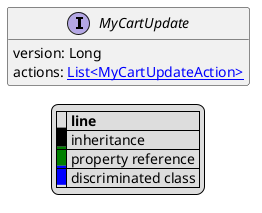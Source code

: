 @startuml

hide empty fields
hide empty methods
legend
|= |= line |
|<back:black>   </back>| inheritance |
|<back:green>   </back>| property reference |
|<back:blue>   </back>| discriminated class |
endlegend
interface MyCartUpdate [[MyCartUpdate.svg]]  {
    version: Long
    actions: [[MyCartUpdateAction.svg List<MyCartUpdateAction>]]
}






@enduml

